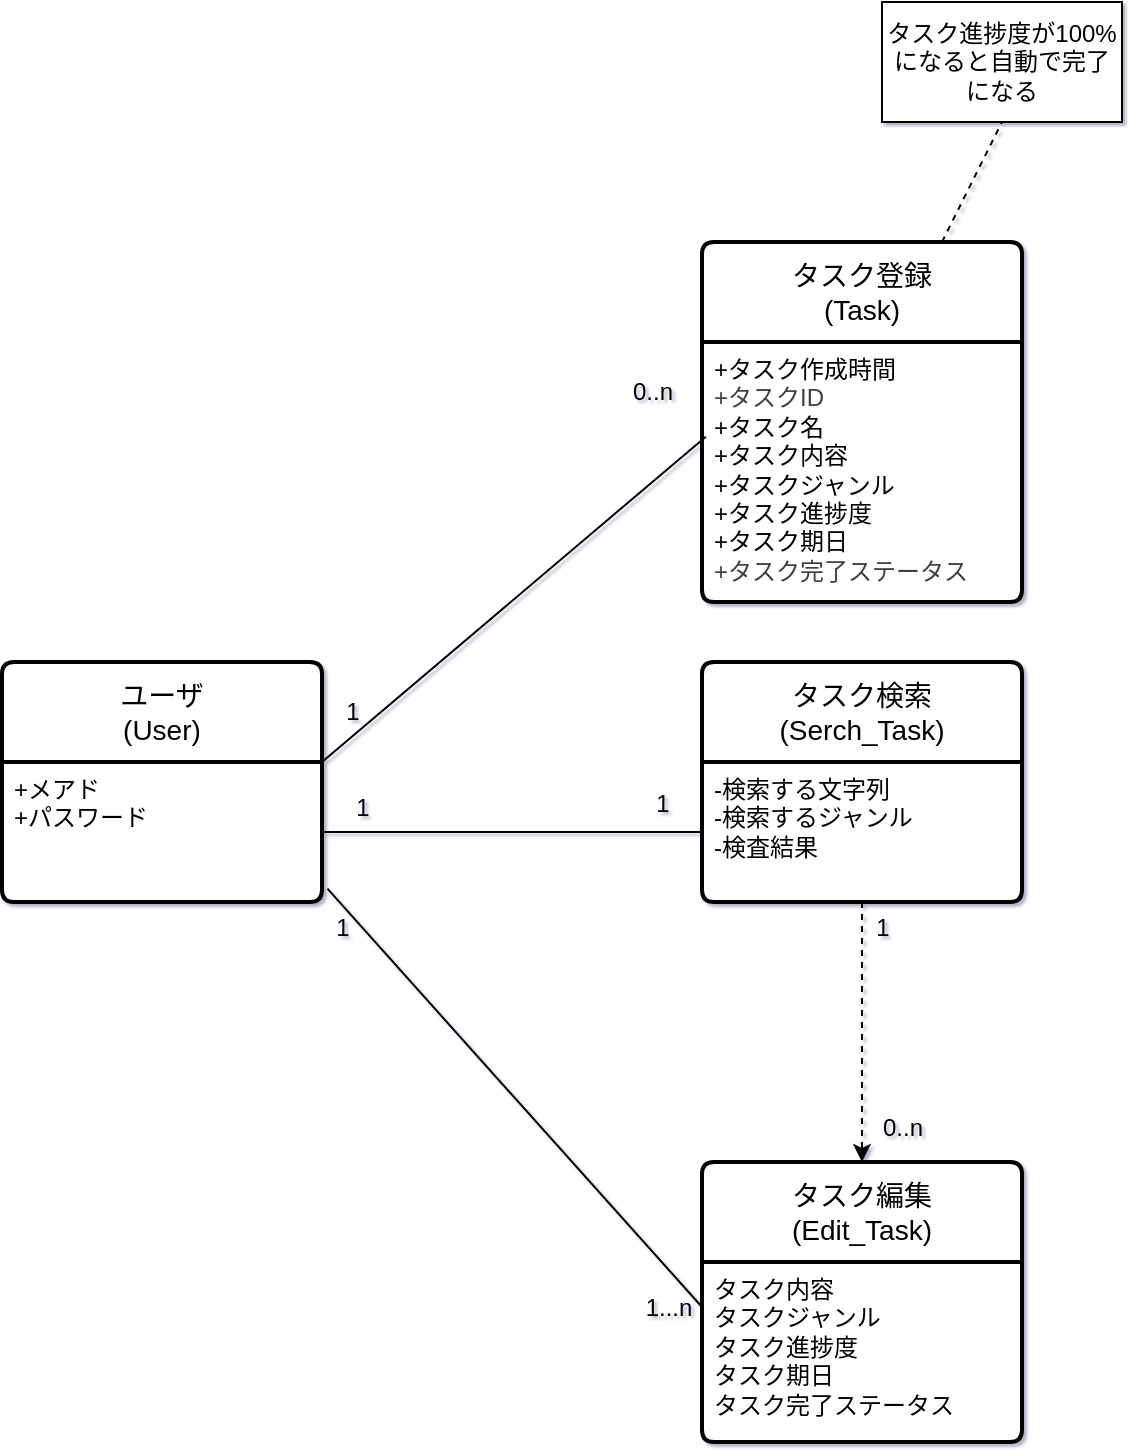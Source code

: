 <mxfile>
    <diagram id="E-xOn_eW-BrYlavdOUFD" name="ページ1">
        <mxGraphModel dx="882" dy="451" grid="1" gridSize="10" guides="1" tooltips="1" connect="1" arrows="1" fold="1" page="1" pageScale="1" pageWidth="827" pageHeight="1169" background="#FFFFFF" math="0" shadow="1">
            <root>
                <mxCell id="0"/>
                <mxCell id="1" parent="0"/>
                <mxCell id="15" value="タスク登録&lt;br&gt;(Task)" style="swimlane;childLayout=stackLayout;horizontal=1;startSize=50;horizontalStack=0;rounded=1;fontSize=14;fontStyle=0;strokeWidth=2;resizeParent=0;resizeLast=1;shadow=0;dashed=0;align=center;arcSize=4;whiteSpace=wrap;html=1;swimlaneFillColor=default;" parent="1" vertex="1">
                    <mxGeometry x="370" y="270" width="160" height="180" as="geometry">
                        <mxRectangle x="334" y="50" width="80" height="50" as="alternateBounds"/>
                    </mxGeometry>
                </mxCell>
                <mxCell id="16" value="&lt;div&gt;&lt;span style=&quot;background-color: transparent;&quot;&gt;+タスク作成時間&lt;/span&gt;&lt;/div&gt;&lt;div&gt;&lt;span style=&quot;color: rgb(63, 63, 63);&quot;&gt;+タスクID&lt;/span&gt;&lt;span style=&quot;background-color: transparent;&quot;&gt;&lt;/span&gt;&lt;/div&gt;+タスク名&lt;div&gt;+タスク内容&lt;/div&gt;&lt;div&gt;+タスクジャンル&lt;/div&gt;&lt;div&gt;+タスク進捗度&lt;/div&gt;&lt;div&gt;+タスク期日&lt;/div&gt;&lt;div&gt;&lt;span style=&quot;color: rgb(63, 63, 63);&quot;&gt;+タスク完了ステータス&lt;/span&gt;&lt;/div&gt;" style="align=left;strokeColor=none;fillColor=none;spacingLeft=4;fontSize=12;verticalAlign=top;resizable=0;rotatable=0;part=1;html=1;" parent="15" vertex="1">
                    <mxGeometry y="50" width="160" height="130" as="geometry"/>
                </mxCell>
                <mxCell id="23" value="ユーザ&lt;br&gt;(User&lt;span style=&quot;background-color: transparent;&quot;&gt;)&lt;/span&gt;" style="swimlane;childLayout=stackLayout;horizontal=1;startSize=50;horizontalStack=0;rounded=1;fontSize=14;fontStyle=0;strokeWidth=2;resizeParent=0;resizeLast=1;shadow=0;dashed=0;align=center;arcSize=4;whiteSpace=wrap;html=1;swimlaneFillColor=default;" parent="1" vertex="1">
                    <mxGeometry x="20" y="480" width="160" height="120" as="geometry">
                        <mxRectangle x="50" y="50" width="80" height="50" as="alternateBounds"/>
                    </mxGeometry>
                </mxCell>
                <mxCell id="24" value="+メアド&lt;br&gt;+パスワード" style="align=left;strokeColor=none;fillColor=none;spacingLeft=4;fontSize=12;verticalAlign=top;resizable=0;rotatable=0;part=1;html=1;" parent="23" vertex="1">
                    <mxGeometry y="50" width="160" height="70" as="geometry"/>
                </mxCell>
                <mxCell id="27" value="&lt;span style=&quot;color: rgb(0, 0, 0);&quot;&gt;タスク進捗度が100%になると自動で完了になる&lt;/span&gt;" style="rounded=0;whiteSpace=wrap;html=1;" parent="1" vertex="1">
                    <mxGeometry x="460" y="150" width="120" height="60" as="geometry"/>
                </mxCell>
                <mxCell id="30" value="" style="endArrow=none;dashed=1;html=1;exitX=0.75;exitY=0;exitDx=0;exitDy=0;entryX=0.5;entryY=1;entryDx=0;entryDy=0;" parent="1" source="15" target="27" edge="1">
                    <mxGeometry width="50" height="50" relative="1" as="geometry">
                        <mxPoint x="460" y="270" as="sourcePoint"/>
                        <mxPoint x="510" y="230" as="targetPoint"/>
                    </mxGeometry>
                </mxCell>
                <mxCell id="31" value="" style="endArrow=none;html=1;entryX=1;entryY=0;entryDx=0;entryDy=0;exitX=0.012;exitY=0.364;exitDx=0;exitDy=0;exitPerimeter=0;" parent="1" source="16" target="24" edge="1">
                    <mxGeometry width="50" height="50" relative="1" as="geometry">
                        <mxPoint x="520" y="440" as="sourcePoint"/>
                        <mxPoint x="570" y="390" as="targetPoint"/>
                    </mxGeometry>
                </mxCell>
                <mxCell id="36" value="1" style="text;html=1;align=center;verticalAlign=middle;resizable=0;points=[];autosize=1;strokeColor=none;fillColor=none;" parent="1" vertex="1">
                    <mxGeometry x="180" y="490" width="30" height="30" as="geometry"/>
                </mxCell>
                <mxCell id="37" value="0..n" style="text;html=1;align=center;verticalAlign=middle;resizable=0;points=[];autosize=1;strokeColor=none;fillColor=none;" parent="1" vertex="1">
                    <mxGeometry x="325" y="330" width="40" height="30" as="geometry"/>
                </mxCell>
                <mxCell id="41" value="タスク検索&lt;br&gt;(Serch_Task)" style="swimlane;childLayout=stackLayout;horizontal=1;startSize=50;horizontalStack=0;rounded=1;fontSize=14;fontStyle=0;strokeWidth=2;resizeParent=0;resizeLast=1;shadow=0;dashed=0;align=center;arcSize=4;whiteSpace=wrap;html=1;swimlaneFillColor=default;" parent="1" vertex="1">
                    <mxGeometry x="370" y="480" width="160" height="120" as="geometry">
                        <mxRectangle x="50" y="50" width="80" height="50" as="alternateBounds"/>
                    </mxGeometry>
                </mxCell>
                <mxCell id="42" value="&lt;div&gt;-検索する文字列&lt;/div&gt;&lt;div&gt;-検索するジャンル&lt;/div&gt;-検査結果&lt;div&gt;&lt;br&gt;&lt;/div&gt;" style="align=left;strokeColor=none;fillColor=none;spacingLeft=4;fontSize=12;verticalAlign=top;resizable=0;rotatable=0;part=1;html=1;" parent="41" vertex="1">
                    <mxGeometry y="50" width="160" height="70" as="geometry"/>
                </mxCell>
                <mxCell id="44" value="" style="endArrow=none;html=1;entryX=0;entryY=0.5;entryDx=0;entryDy=0;exitX=1;exitY=0.5;exitDx=0;exitDy=0;" parent="1" source="24" target="42" edge="1">
                    <mxGeometry width="50" height="50" relative="1" as="geometry">
                        <mxPoint x="230" y="610" as="sourcePoint"/>
                        <mxPoint x="280" y="560" as="targetPoint"/>
                    </mxGeometry>
                </mxCell>
                <mxCell id="45" value="1" style="text;html=1;align=center;verticalAlign=middle;resizable=0;points=[];autosize=1;strokeColor=none;fillColor=none;" parent="1" vertex="1">
                    <mxGeometry x="185" y="538" width="30" height="30" as="geometry"/>
                </mxCell>
                <mxCell id="46" value="1" style="text;html=1;align=center;verticalAlign=middle;resizable=0;points=[];autosize=1;strokeColor=none;fillColor=none;" parent="1" vertex="1">
                    <mxGeometry x="335" y="536" width="30" height="30" as="geometry"/>
                </mxCell>
                <mxCell id="47" value="タスク編集&lt;div&gt;(Edit_Task)&lt;/div&gt;" style="swimlane;childLayout=stackLayout;horizontal=1;startSize=50;horizontalStack=0;rounded=1;fontSize=14;fontStyle=0;strokeWidth=2;resizeParent=0;resizeLast=1;shadow=0;dashed=0;align=center;arcSize=4;whiteSpace=wrap;html=1;swimlaneFillColor=default;" parent="1" vertex="1">
                    <mxGeometry x="370" y="730" width="160" height="140" as="geometry">
                        <mxRectangle x="50" y="50" width="80" height="50" as="alternateBounds"/>
                    </mxGeometry>
                </mxCell>
                <mxCell id="48" value="&lt;div&gt;タスク内容&lt;/div&gt;&lt;div&gt;タスクジャンル&lt;/div&gt;&lt;div&gt;タスク進捗度&lt;/div&gt;&lt;div&gt;タスク期日&lt;/div&gt;&lt;div&gt;タスク完了ステータス&lt;/div&gt;" style="align=left;strokeColor=none;fillColor=none;spacingLeft=4;fontSize=12;verticalAlign=top;resizable=0;rotatable=0;part=1;html=1;" parent="47" vertex="1">
                    <mxGeometry y="50" width="160" height="90" as="geometry"/>
                </mxCell>
                <mxCell id="52" value="" style="endArrow=none;html=1;entryX=0;entryY=0.25;entryDx=0;entryDy=0;exitX=1.017;exitY=0.905;exitDx=0;exitDy=0;exitPerimeter=0;" parent="1" source="24" target="48" edge="1">
                    <mxGeometry width="50" height="50" relative="1" as="geometry">
                        <mxPoint x="170" y="720" as="sourcePoint"/>
                        <mxPoint x="220" y="670" as="targetPoint"/>
                    </mxGeometry>
                </mxCell>
                <mxCell id="53" value="1" style="text;html=1;align=center;verticalAlign=middle;resizable=0;points=[];autosize=1;strokeColor=none;fillColor=none;" parent="1" vertex="1">
                    <mxGeometry x="175" y="598" width="30" height="30" as="geometry"/>
                </mxCell>
                <mxCell id="54" value="1...n" style="text;html=1;align=center;verticalAlign=middle;resizable=0;points=[];autosize=1;strokeColor=none;fillColor=none;" parent="1" vertex="1">
                    <mxGeometry x="328" y="788" width="50" height="30" as="geometry"/>
                </mxCell>
                <mxCell id="55" style="edgeStyle=none;html=1;entryX=0.5;entryY=0;entryDx=0;entryDy=0;dashed=1;" parent="1" source="42" target="47" edge="1">
                    <mxGeometry relative="1" as="geometry"/>
                </mxCell>
                <mxCell id="56" value="1" style="text;html=1;align=center;verticalAlign=middle;resizable=0;points=[];autosize=1;strokeColor=none;fillColor=none;" parent="1" vertex="1">
                    <mxGeometry x="445" y="598" width="30" height="30" as="geometry"/>
                </mxCell>
                <mxCell id="57" value="0..n" style="text;html=1;align=center;verticalAlign=middle;resizable=0;points=[];autosize=1;strokeColor=none;fillColor=none;" parent="1" vertex="1">
                    <mxGeometry x="450" y="698" width="40" height="30" as="geometry"/>
                </mxCell>
            </root>
        </mxGraphModel>
    </diagram>
</mxfile>